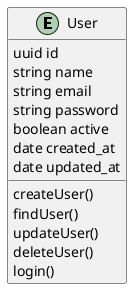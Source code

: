@startuml user

entity User

User : uuid id
User : string name
User : string email
User : string password
User : boolean active
User : date created_at
User : date updated_at

User : createUser()
User : findUser()
User : updateUser()
User : deleteUser()
User : login()

@enduml
